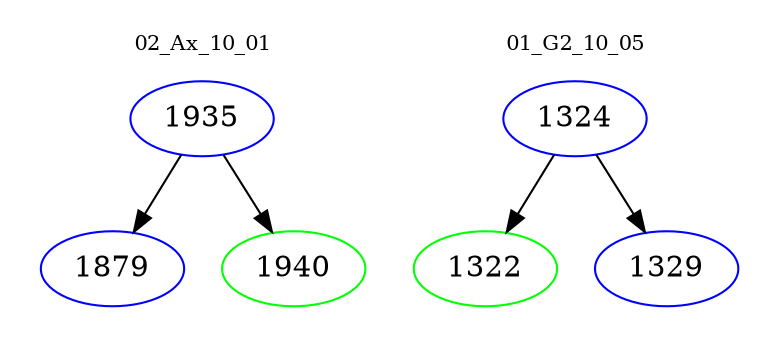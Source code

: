 digraph{
subgraph cluster_0 {
color = white
label = "02_Ax_10_01";
fontsize=10;
T0_1935 [label="1935", color="blue"]
T0_1935 -> T0_1879 [color="black"]
T0_1879 [label="1879", color="blue"]
T0_1935 -> T0_1940 [color="black"]
T0_1940 [label="1940", color="green"]
}
subgraph cluster_1 {
color = white
label = "01_G2_10_05";
fontsize=10;
T1_1324 [label="1324", color="blue"]
T1_1324 -> T1_1322 [color="black"]
T1_1322 [label="1322", color="green"]
T1_1324 -> T1_1329 [color="black"]
T1_1329 [label="1329", color="blue"]
}
}
